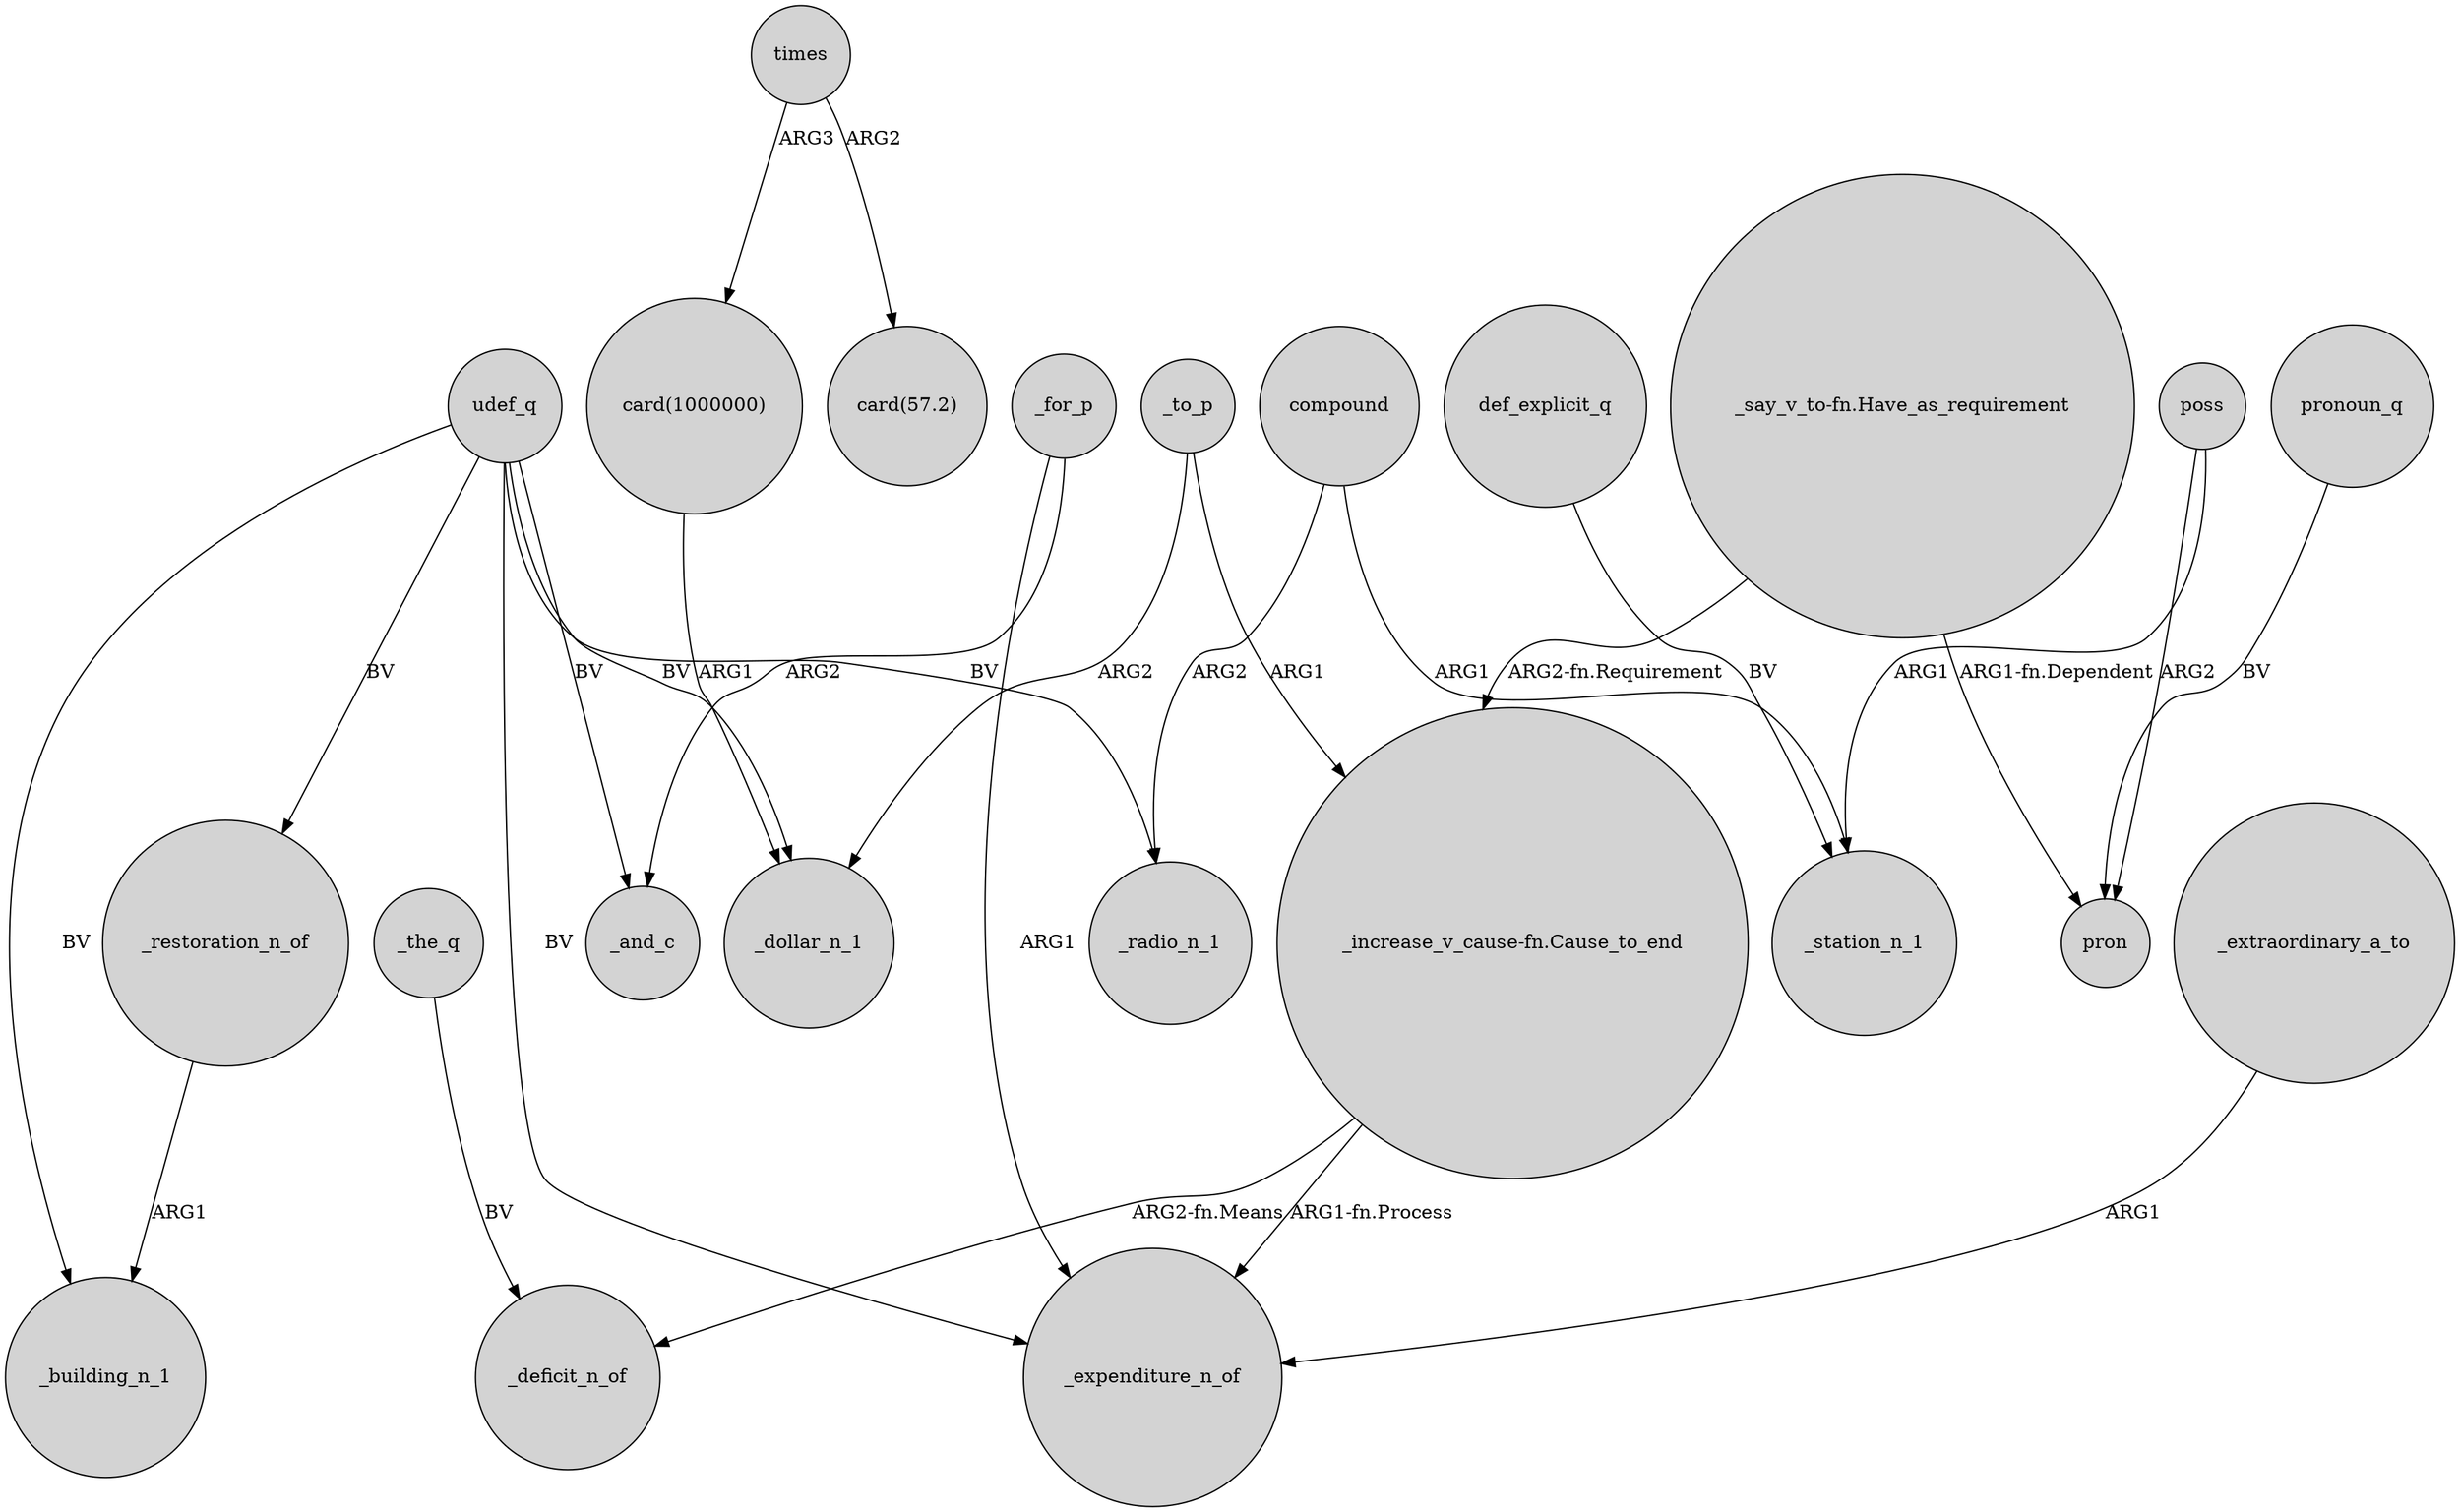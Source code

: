 digraph {
	node [shape=circle style=filled]
	"_increase_v_cause-fn.Cause_to_end" -> _deficit_n_of [label="ARG2-fn.Means"]
	udef_q -> _restoration_n_of [label=BV]
	compound -> _station_n_1 [label=ARG1]
	"_increase_v_cause-fn.Cause_to_end" -> _expenditure_n_of [label="ARG1-fn.Process"]
	udef_q -> _building_n_1 [label=BV]
	times -> "card(1000000)" [label=ARG3]
	_to_p -> _dollar_n_1 [label=ARG2]
	_for_p -> _expenditure_n_of [label=ARG1]
	udef_q -> _and_c [label=BV]
	udef_q -> _expenditure_n_of [label=BV]
	pronoun_q -> pron [label=BV]
	_to_p -> "_increase_v_cause-fn.Cause_to_end" [label=ARG1]
	poss -> pron [label=ARG2]
	def_explicit_q -> _station_n_1 [label=BV]
	udef_q -> _radio_n_1 [label=BV]
	"_say_v_to-fn.Have_as_requirement" -> pron [label="ARG1-fn.Dependent"]
	_extraordinary_a_to -> _expenditure_n_of [label=ARG1]
	udef_q -> _dollar_n_1 [label=BV]
	"card(1000000)" -> _dollar_n_1 [label=ARG1]
	_restoration_n_of -> _building_n_1 [label=ARG1]
	compound -> _radio_n_1 [label=ARG2]
	_the_q -> _deficit_n_of [label=BV]
	"_say_v_to-fn.Have_as_requirement" -> "_increase_v_cause-fn.Cause_to_end" [label="ARG2-fn.Requirement"]
	poss -> _station_n_1 [label=ARG1]
	times -> "card(57.2)" [label=ARG2]
	_for_p -> _and_c [label=ARG2]
}
